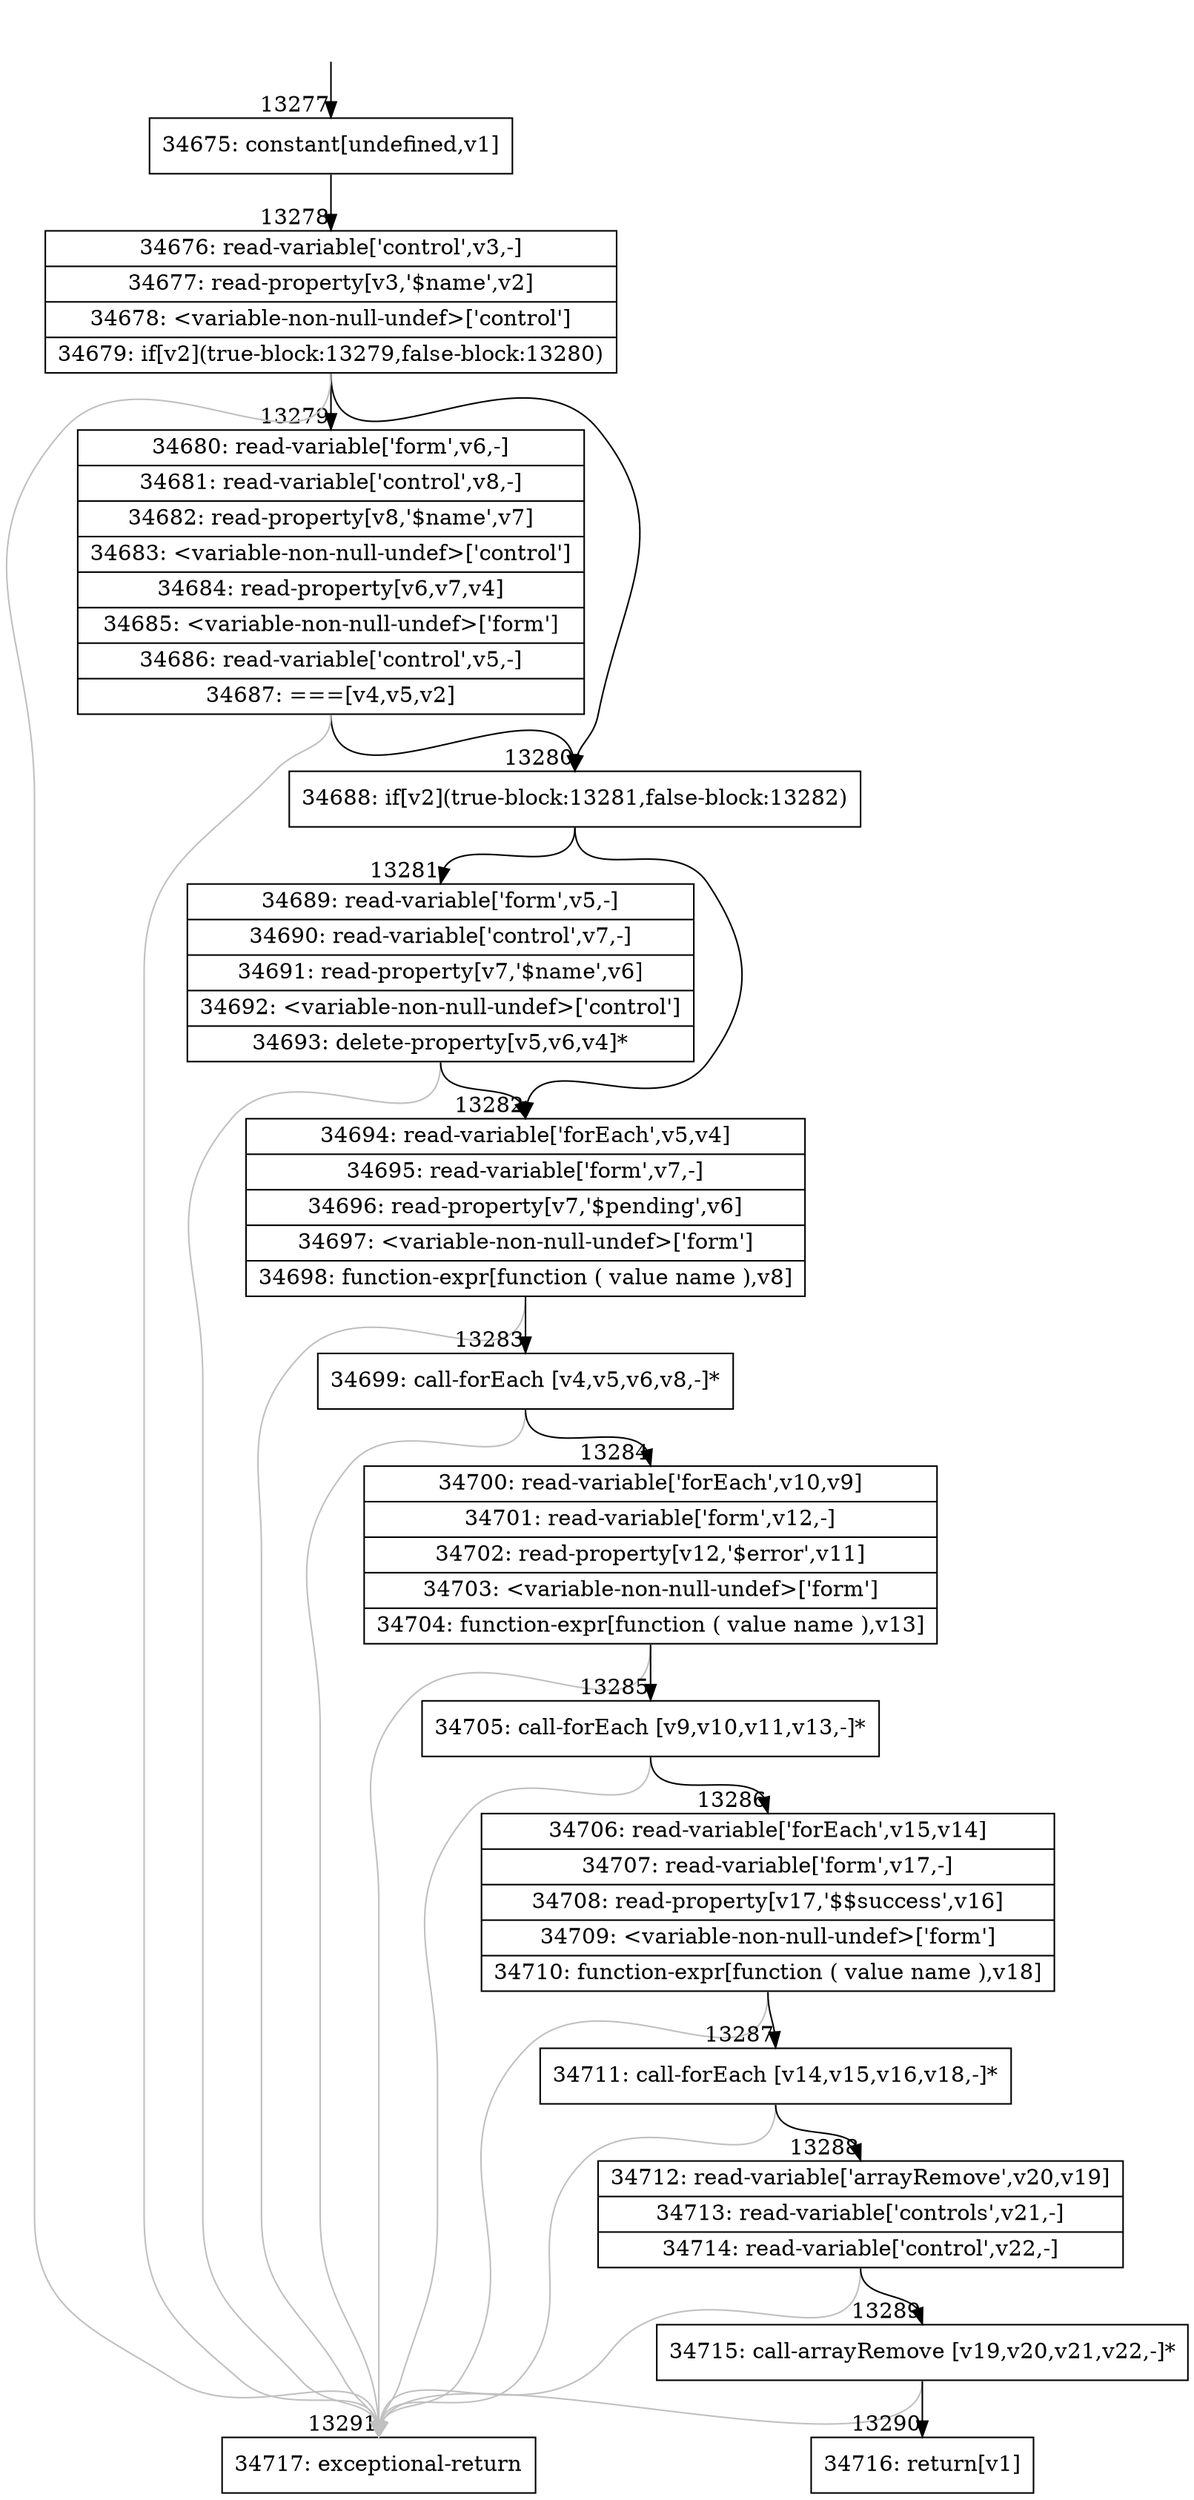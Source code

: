 digraph {
rankdir="TD"
BB_entry1030[shape=none,label=""];
BB_entry1030 -> BB13277 [tailport=s, headport=n, headlabel="    13277"]
BB13277 [shape=record label="{34675: constant[undefined,v1]}" ] 
BB13277 -> BB13278 [tailport=s, headport=n, headlabel="      13278"]
BB13278 [shape=record label="{34676: read-variable['control',v3,-]|34677: read-property[v3,'$name',v2]|34678: \<variable-non-null-undef\>['control']|34679: if[v2](true-block:13279,false-block:13280)}" ] 
BB13278 -> BB13280 [tailport=s, headport=n, headlabel="      13280"]
BB13278 -> BB13279 [tailport=s, headport=n, headlabel="      13279"]
BB13278 -> BB13291 [tailport=s, headport=n, color=gray, headlabel="      13291"]
BB13279 [shape=record label="{34680: read-variable['form',v6,-]|34681: read-variable['control',v8,-]|34682: read-property[v8,'$name',v7]|34683: \<variable-non-null-undef\>['control']|34684: read-property[v6,v7,v4]|34685: \<variable-non-null-undef\>['form']|34686: read-variable['control',v5,-]|34687: ===[v4,v5,v2]}" ] 
BB13279 -> BB13280 [tailport=s, headport=n]
BB13279 -> BB13291 [tailport=s, headport=n, color=gray]
BB13280 [shape=record label="{34688: if[v2](true-block:13281,false-block:13282)}" ] 
BB13280 -> BB13281 [tailport=s, headport=n, headlabel="      13281"]
BB13280 -> BB13282 [tailport=s, headport=n, headlabel="      13282"]
BB13281 [shape=record label="{34689: read-variable['form',v5,-]|34690: read-variable['control',v7,-]|34691: read-property[v7,'$name',v6]|34692: \<variable-non-null-undef\>['control']|34693: delete-property[v5,v6,v4]*}" ] 
BB13281 -> BB13282 [tailport=s, headport=n]
BB13281 -> BB13291 [tailport=s, headport=n, color=gray]
BB13282 [shape=record label="{34694: read-variable['forEach',v5,v4]|34695: read-variable['form',v7,-]|34696: read-property[v7,'$pending',v6]|34697: \<variable-non-null-undef\>['form']|34698: function-expr[function ( value name ),v8]}" ] 
BB13282 -> BB13283 [tailport=s, headport=n, headlabel="      13283"]
BB13282 -> BB13291 [tailport=s, headport=n, color=gray]
BB13283 [shape=record label="{34699: call-forEach [v4,v5,v6,v8,-]*}" ] 
BB13283 -> BB13284 [tailport=s, headport=n, headlabel="      13284"]
BB13283 -> BB13291 [tailport=s, headport=n, color=gray]
BB13284 [shape=record label="{34700: read-variable['forEach',v10,v9]|34701: read-variable['form',v12,-]|34702: read-property[v12,'$error',v11]|34703: \<variable-non-null-undef\>['form']|34704: function-expr[function ( value name ),v13]}" ] 
BB13284 -> BB13285 [tailport=s, headport=n, headlabel="      13285"]
BB13284 -> BB13291 [tailport=s, headport=n, color=gray]
BB13285 [shape=record label="{34705: call-forEach [v9,v10,v11,v13,-]*}" ] 
BB13285 -> BB13286 [tailport=s, headport=n, headlabel="      13286"]
BB13285 -> BB13291 [tailport=s, headport=n, color=gray]
BB13286 [shape=record label="{34706: read-variable['forEach',v15,v14]|34707: read-variable['form',v17,-]|34708: read-property[v17,'$$success',v16]|34709: \<variable-non-null-undef\>['form']|34710: function-expr[function ( value name ),v18]}" ] 
BB13286 -> BB13287 [tailport=s, headport=n, headlabel="      13287"]
BB13286 -> BB13291 [tailport=s, headport=n, color=gray]
BB13287 [shape=record label="{34711: call-forEach [v14,v15,v16,v18,-]*}" ] 
BB13287 -> BB13288 [tailport=s, headport=n, headlabel="      13288"]
BB13287 -> BB13291 [tailport=s, headport=n, color=gray]
BB13288 [shape=record label="{34712: read-variable['arrayRemove',v20,v19]|34713: read-variable['controls',v21,-]|34714: read-variable['control',v22,-]}" ] 
BB13288 -> BB13289 [tailport=s, headport=n, headlabel="      13289"]
BB13288 -> BB13291 [tailport=s, headport=n, color=gray]
BB13289 [shape=record label="{34715: call-arrayRemove [v19,v20,v21,v22,-]*}" ] 
BB13289 -> BB13290 [tailport=s, headport=n, headlabel="      13290"]
BB13289 -> BB13291 [tailport=s, headport=n, color=gray]
BB13290 [shape=record label="{34716: return[v1]}" ] 
BB13291 [shape=record label="{34717: exceptional-return}" ] 
//#$~ 20025
}
